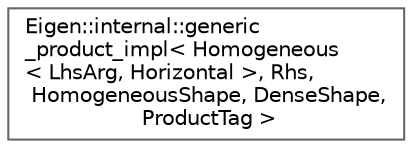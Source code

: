 digraph "Graphical Class Hierarchy"
{
 // LATEX_PDF_SIZE
  bgcolor="transparent";
  edge [fontname=Helvetica,fontsize=10,labelfontname=Helvetica,labelfontsize=10];
  node [fontname=Helvetica,fontsize=10,shape=box,height=0.2,width=0.4];
  rankdir="LR";
  Node0 [id="Node000000",label="Eigen::internal::generic\l_product_impl\< Homogeneous\l\< LhsArg, Horizontal \>, Rhs,\l HomogeneousShape, DenseShape,\l ProductTag \>",height=0.2,width=0.4,color="grey40", fillcolor="white", style="filled",URL="$structEigen_1_1internal_1_1generic__product__impl_3_01Homogeneous_3_01LhsArg_00_01Horizontal_01_d231c3786fec7dd4d80df56eab9e7ac2.html",tooltip=" "];
}
